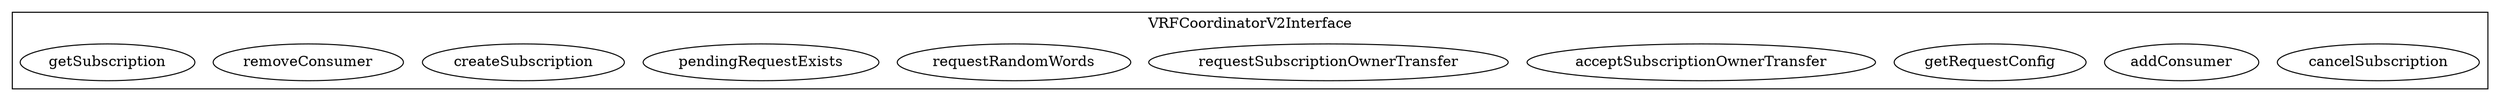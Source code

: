 strict digraph {
subgraph cluster_1140_VRFCoordinatorV2Interface {
label = "VRFCoordinatorV2Interface"
"1140_cancelSubscription" [label="cancelSubscription"]
"1140_addConsumer" [label="addConsumer"]
"1140_getRequestConfig" [label="getRequestConfig"]
"1140_acceptSubscriptionOwnerTransfer" [label="acceptSubscriptionOwnerTransfer"]
"1140_requestSubscriptionOwnerTransfer" [label="requestSubscriptionOwnerTransfer"]
"1140_requestRandomWords" [label="requestRandomWords"]
"1140_pendingRequestExists" [label="pendingRequestExists"]
"1140_createSubscription" [label="createSubscription"]
"1140_removeConsumer" [label="removeConsumer"]
"1140_getSubscription" [label="getSubscription"]
}subgraph cluster_solidity {
label = "[Solidity]"
}
}